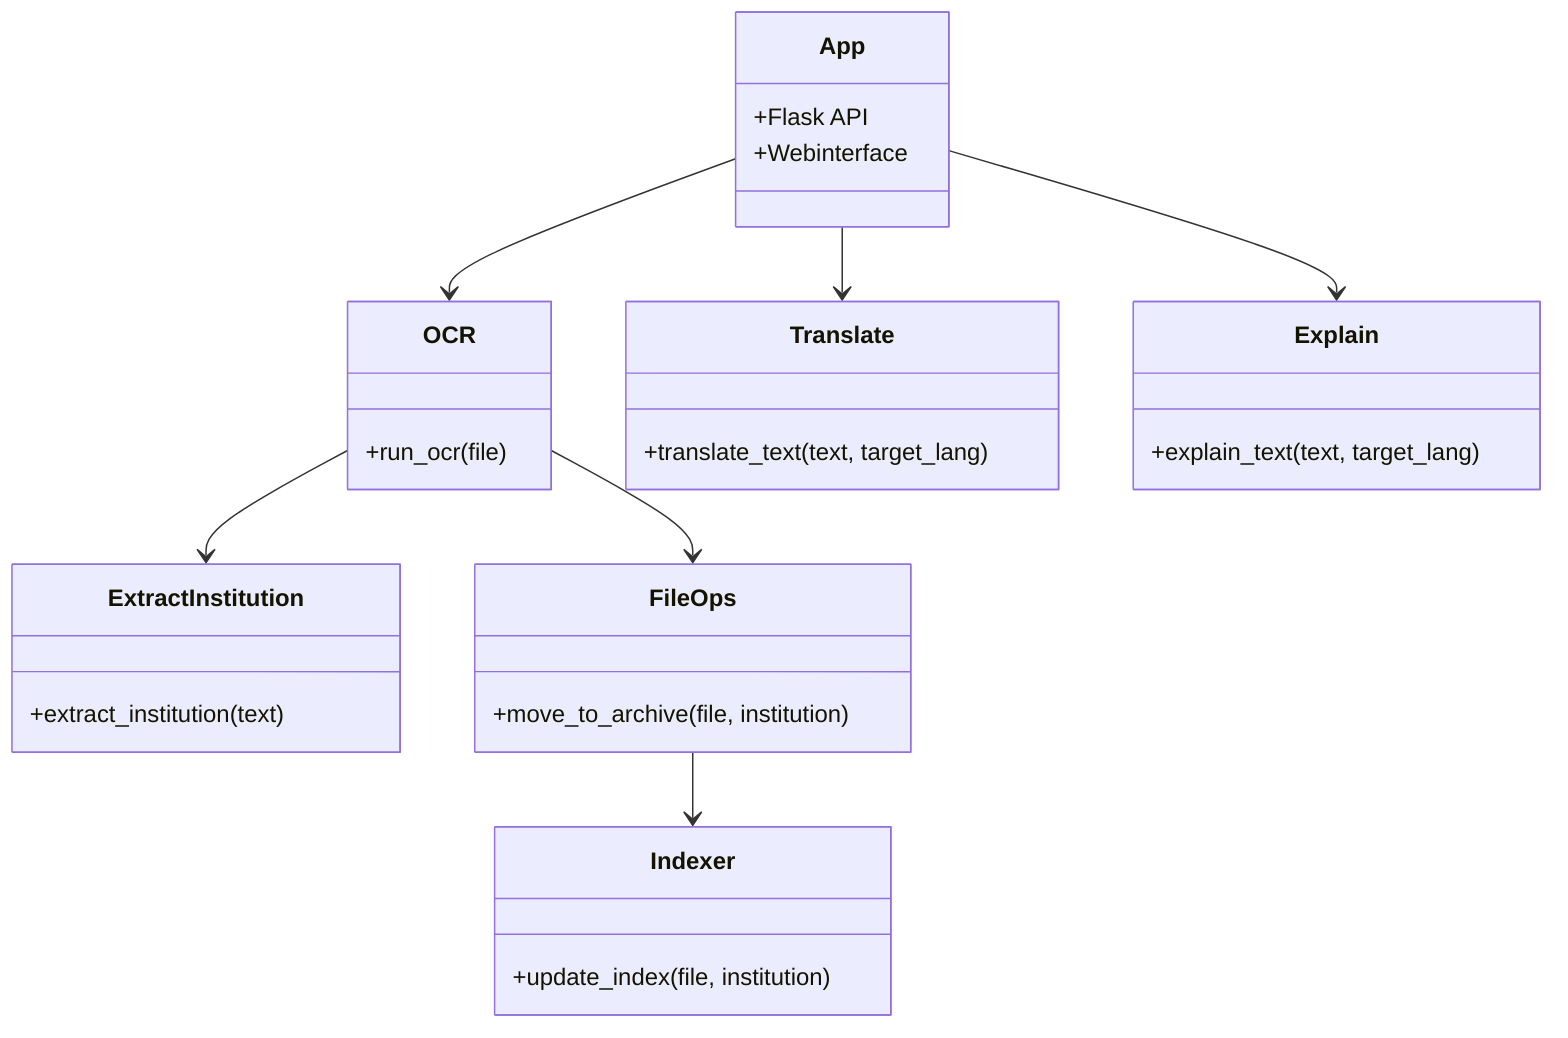 classDiagram
    class App {
        +Flask API
        +Webinterface
    }

    class OCR {
        +run_ocr(file)
    }

    class ExtractInstitution {
        +extract_institution(text)
    }

    class Translate {
        +translate_text(text, target_lang)
    }

    class Explain {
        +explain_text(text, target_lang)
    }

    class FileOps {
        +move_to_archive(file, institution)
    }

    class Indexer {
        +update_index(file, institution)
    }

    App --> OCR
    App --> Translate
    App --> Explain
    OCR --> ExtractInstitution
    OCR --> FileOps
    FileOps --> Indexer